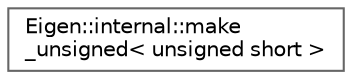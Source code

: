 digraph "Graphical Class Hierarchy"
{
 // LATEX_PDF_SIZE
  bgcolor="transparent";
  edge [fontname=Helvetica,fontsize=10,labelfontname=Helvetica,labelfontsize=10];
  node [fontname=Helvetica,fontsize=10,shape=box,height=0.2,width=0.4];
  rankdir="LR";
  Node0 [id="Node000000",label="Eigen::internal::make\l_unsigned\< unsigned short \>",height=0.2,width=0.4,color="grey40", fillcolor="white", style="filled",URL="$structEigen_1_1internal_1_1make__unsigned_3_01unsigned_01short_01_4.html",tooltip=" "];
}

